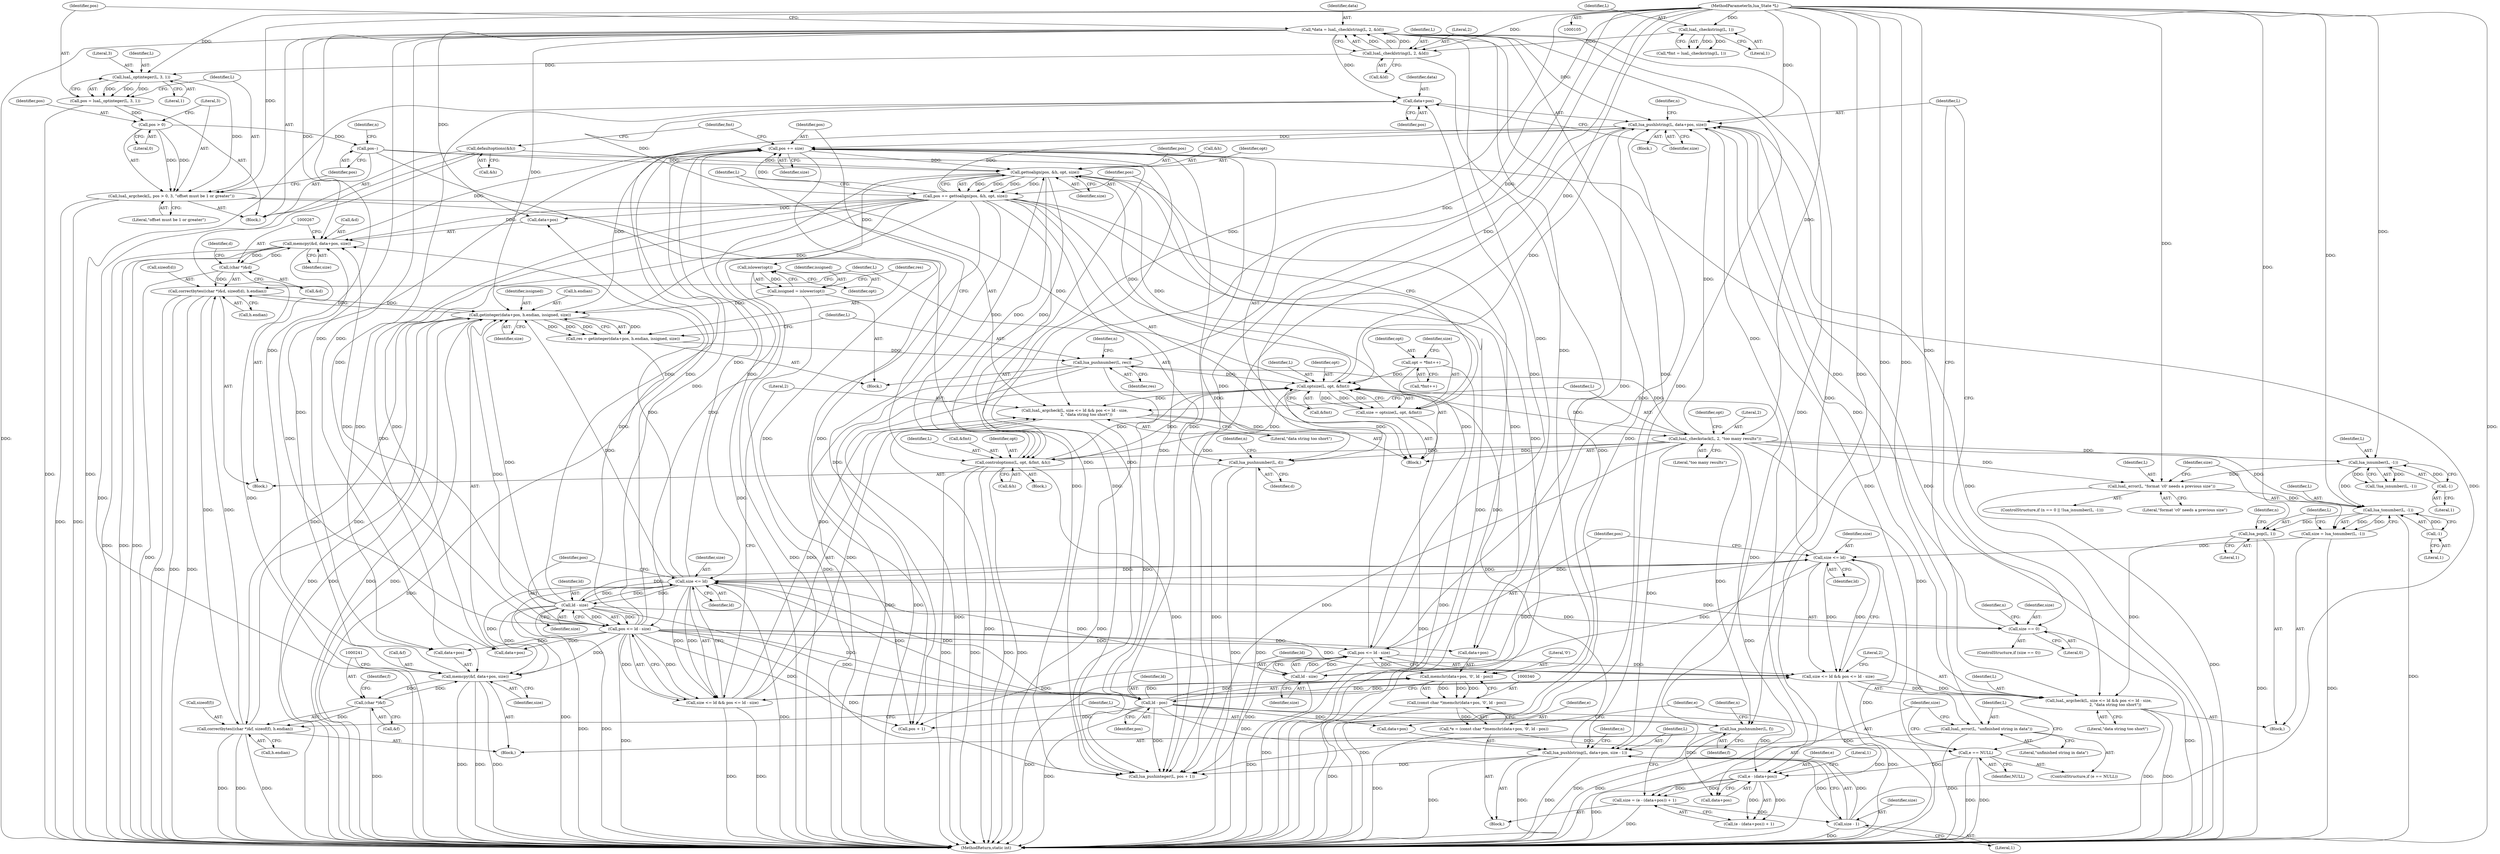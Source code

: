 digraph "0_redis_e89086e09a38cc6713bcd4b9c29abf92cf393936@pointer" {
"1000327" [label="(Call,data+pos)"];
"1000117" [label="(Call,*data = luaL_checklstring(L, 2, &ld))"];
"1000119" [label="(Call,luaL_checklstring(L, 2, &ld))"];
"1000112" [label="(Call,luaL_checkstring(L, 1))"];
"1000106" [label="(MethodParameterIn,lua_State *L)"];
"1000318" [label="(Call,pos <= ld - size)"];
"1000165" [label="(Call,pos += gettoalign(pos, &h, opt, size))"];
"1000167" [label="(Call,gettoalign(pos, &h, opt, size))"];
"1000138" [label="(Call,pos--)"];
"1000133" [label="(Call,pos > 0)"];
"1000125" [label="(Call,pos = luaL_optinteger(L, 3, 1))"];
"1000127" [label="(Call,luaL_optinteger(L, 3, 1))"];
"1000384" [label="(Call,pos += size)"];
"1000211" [label="(Call,getinteger(data+pos, h.endian, issigned, size))"];
"1000179" [label="(Call,pos <= ld - size)"];
"1000181" [label="(Call,ld - size)"];
"1000176" [label="(Call,size <= ld)"];
"1000346" [label="(Call,ld - pos)"];
"1000320" [label="(Call,ld - size)"];
"1000315" [label="(Call,size <= ld)"];
"1000301" [label="(Call,size = lua_tonumber(L, -1))"];
"1000303" [label="(Call,lua_tonumber(L, -1))"];
"1000186" [label="(Call,luaL_checkstack(L, 2, \"too many results\"))"];
"1000173" [label="(Call,luaL_argcheck(L, size <= ld && pos <= ld - size,\n                   2, \"data string too short\"))"];
"1000160" [label="(Call,optsize(L, opt, &fmt))"];
"1000325" [label="(Call,lua_pushlstring(L, data+pos, size))"];
"1000312" [label="(Call,luaL_argcheck(L, size <= ld && pos <= ld - size,\n                           2, \"data string too short\"))"];
"1000307" [label="(Call,lua_pop(L, 1))"];
"1000314" [label="(Call,size <= ld && pos <= ld - size)"];
"1000175" [label="(Call,size <= ld && pos <= ld - size)"];
"1000284" [label="(Call,size == 0)"];
"1000220" [label="(Call,lua_pushnumber(L, res))"];
"1000209" [label="(Call,res = getinteger(data+pos, h.endian, issigned, size))"];
"1000131" [label="(Call,luaL_argcheck(L, pos > 0, 3, \"offset must be 1 or greater\"))"];
"1000377" [label="(Call,controloptions(L, opt, &fmt, &h))"];
"1000249" [label="(Call,lua_pushnumber(L, f))"];
"1000365" [label="(Call,lua_pushlstring(L, data+pos, size - 1))"];
"1000353" [label="(Call,luaL_error(L, \"unfinished string in data\"))"];
"1000370" [label="(Call,size - 1)"];
"1000356" [label="(Call,size = (e - (data+pos)) + 1)"];
"1000359" [label="(Call,e - (data+pos))"];
"1000350" [label="(Call,e == NULL)"];
"1000337" [label="(Call,*e = (const char *)memchr(data+pos, '\0', ld - pos))"];
"1000339" [label="(Call,(const char *)memchr(data+pos, '\0', ld - pos))"];
"1000341" [label="(Call,memchr(data+pos, '\0', ld - pos))"];
"1000275" [label="(Call,lua_pushnumber(L, d))"];
"1000152" [label="(Call,opt = *fmt++)"];
"1000298" [label="(Call,luaL_error(L, \"format 'c0' needs a previous size\"))"];
"1000294" [label="(Call,lua_isnumber(L, -1))"];
"1000296" [label="(Call,-1)"];
"1000305" [label="(Call,-1)"];
"1000265" [label="(Call,correctbytes((char *)&d, sizeof(d), h.endian))"];
"1000266" [label="(Call,(char *)&d)"];
"1000258" [label="(Call,memcpy(&d, data+pos, size))"];
"1000239" [label="(Call,correctbytes((char *)&f, sizeof(f), h.endian))"];
"1000240" [label="(Call,(char *)&f)"];
"1000232" [label="(Call,memcpy(&f, data+pos, size))"];
"1000204" [label="(Call,issigned = islower(opt))"];
"1000206" [label="(Call,islower(opt))"];
"1000144" [label="(Call,defaultoptions(&h))"];
"1000158" [label="(Call,size = optsize(L, opt, &fmt))"];
"1000249" [label="(Call,lua_pushnumber(L, f))"];
"1000365" [label="(Call,lua_pushlstring(L, data+pos, size - 1))"];
"1000189" [label="(Literal,\"too many results\")"];
"1000265" [label="(Call,correctbytes((char *)&d, sizeof(d), h.endian))"];
"1000326" [label="(Identifier,L)"];
"1000382" [label="(Call,&h)"];
"1000117" [label="(Call,*data = luaL_checklstring(L, 2, &ld))"];
"1000308" [label="(Identifier,L)"];
"1000235" [label="(Call,data+pos)"];
"1000114" [label="(Literal,1)"];
"1000288" [label="(ControlStructure,if (n == 0 || !lua_isnumber(L, -1)))"];
"1000298" [label="(Call,luaL_error(L, \"format 'c0' needs a previous size\"))"];
"1000120" [label="(Identifier,L)"];
"1000371" [label="(Identifier,size)"];
"1000286" [label="(Literal,0)"];
"1000180" [label="(Identifier,pos)"];
"1000295" [label="(Identifier,L)"];
"1000127" [label="(Call,luaL_optinteger(L, 3, 1))"];
"1000293" [label="(Call,!lua_isnumber(L, -1))"];
"1000207" [label="(Identifier,opt)"];
"1000230" [label="(Block,)"];
"1000191" [label="(Identifier,opt)"];
"1000304" [label="(Identifier,L)"];
"1000137" [label="(Literal,\"offset must be 1 or greater\")"];
"1000176" [label="(Call,size <= ld)"];
"1000187" [label="(Identifier,L)"];
"1000131" [label="(Call,luaL_argcheck(L, pos > 0, 3, \"offset must be 1 or greater\"))"];
"1000345" [label="(Literal,'\0')"];
"1000128" [label="(Identifier,L)"];
"1000377" [label="(Call,controloptions(L, opt, &fmt, &h))"];
"1000175" [label="(Call,size <= ld && pos <= ld - size)"];
"1000352" [label="(Identifier,NULL)"];
"1000161" [label="(Identifier,L)"];
"1000158" [label="(Call,size = optsize(L, opt, &fmt))"];
"1000313" [label="(Identifier,L)"];
"1000360" [label="(Identifier,e)"];
"1000218" [label="(Identifier,issigned)"];
"1000134" [label="(Identifier,pos)"];
"1000271" [label="(Identifier,d)"];
"1000330" [label="(Identifier,size)"];
"1000139" [label="(Identifier,pos)"];
"1000122" [label="(Call,&ld)"];
"1000154" [label="(Call,*fmt++)"];
"1000162" [label="(Identifier,opt)"];
"1000314" [label="(Call,size <= ld && pos <= ld - size)"];
"1000309" [label="(Literal,1)"];
"1000153" [label="(Identifier,opt)"];
"1000188" [label="(Literal,2)"];
"1000361" [label="(Call,data+pos)"];
"1000285" [label="(Identifier,size)"];
"1000307" [label="(Call,lua_pop(L, 1))"];
"1000206" [label="(Call,islower(opt))"];
"1000277" [label="(Identifier,d)"];
"1000125" [label="(Call,pos = luaL_optinteger(L, 3, 1))"];
"1000204" [label="(Call,issigned = islower(opt))"];
"1000359" [label="(Call,e - (data+pos))"];
"1000182" [label="(Identifier,ld)"];
"1000179" [label="(Call,pos <= ld - size)"];
"1000302" [label="(Identifier,size)"];
"1000232" [label="(Call,memcpy(&f, data+pos, size))"];
"1000136" [label="(Literal,3)"];
"1000356" [label="(Call,size = (e - (data+pos)) + 1)"];
"1000297" [label="(Literal,1)"];
"1000144" [label="(Call,defaultoptions(&h))"];
"1000266" [label="(Call,(char *)&d)"];
"1000275" [label="(Call,lua_pushnumber(L, d))"];
"1000212" [label="(Call,data+pos)"];
"1000354" [label="(Identifier,L)"];
"1000174" [label="(Identifier,L)"];
"1000205" [label="(Identifier,issigned)"];
"1000253" [label="(Identifier,n)"];
"1000311" [label="(Identifier,n)"];
"1000256" [label="(Block,)"];
"1000118" [label="(Identifier,data)"];
"1000178" [label="(Identifier,ld)"];
"1000319" [label="(Identifier,pos)"];
"1000323" [label="(Literal,2)"];
"1000173" [label="(Call,luaL_argcheck(L, size <= ld && pos <= ld - size,\n                   2, \"data string too short\"))"];
"1000346" [label="(Call,ld - pos)"];
"1000322" [label="(Identifier,size)"];
"1000150" [label="(Block,)"];
"1000389" [label="(Call,pos + 1)"];
"1000370" [label="(Call,size - 1)"];
"1000112" [label="(Call,luaL_checkstring(L, 1))"];
"1000349" [label="(ControlStructure,if (e == NULL))"];
"1000366" [label="(Identifier,L)"];
"1000159" [label="(Identifier,size)"];
"1000165" [label="(Call,pos += gettoalign(pos, &h, opt, size))"];
"1000246" [label="(Call,h.endian)"];
"1000238" [label="(Identifier,size)"];
"1000224" [label="(Identifier,n)"];
"1000172" [label="(Identifier,size)"];
"1000222" [label="(Identifier,res)"];
"1000259" [label="(Call,&d)"];
"1000353" [label="(Call,luaL_error(L, \"unfinished string in data\"))"];
"1000209" [label="(Call,res = getinteger(data+pos, h.endian, issigned, size))"];
"1000329" [label="(Identifier,pos)"];
"1000357" [label="(Identifier,size)"];
"1000351" [label="(Identifier,e)"];
"1000169" [label="(Call,&h)"];
"1000160" [label="(Call,optsize(L, opt, &fmt))"];
"1000386" [label="(Identifier,size)"];
"1000126" [label="(Identifier,pos)"];
"1000132" [label="(Identifier,L)"];
"1000324" [label="(Literal,\"data string too short\")"];
"1000268" [label="(Call,&d)"];
"1000130" [label="(Literal,1)"];
"1000385" [label="(Identifier,pos)"];
"1000184" [label="(Literal,2)"];
"1000312" [label="(Call,luaL_argcheck(L, size <= ld && pos <= ld - size,\n                           2, \"data string too short\"))"];
"1000142" [label="(Identifier,n)"];
"1000279" [label="(Identifier,n)"];
"1000355" [label="(Literal,\"unfinished string in data\")"];
"1000244" [label="(Call,sizeof(f))"];
"1000106" [label="(MethodParameterIn,lua_State *L)"];
"1000315" [label="(Call,size <= ld)"];
"1000332" [label="(Identifier,n)"];
"1000221" [label="(Identifier,L)"];
"1000299" [label="(Identifier,L)"];
"1000264" [label="(Identifier,size)"];
"1000110" [label="(Call,*fmt = luaL_checkstring(L, 1))"];
"1000166" [label="(Identifier,pos)"];
"1000325" [label="(Call,lua_pushlstring(L, data+pos, size))"];
"1000380" [label="(Call,&fmt)"];
"1000270" [label="(Call,sizeof(d))"];
"1000240" [label="(Call,(char *)&f)"];
"1000133" [label="(Call,pos > 0)"];
"1000113" [label="(Identifier,L)"];
"1000396" [label="(MethodReturn,static int)"];
"1000328" [label="(Identifier,data)"];
"1000379" [label="(Identifier,opt)"];
"1000276" [label="(Identifier,L)"];
"1000387" [label="(Call,lua_pushinteger(L, pos + 1))"];
"1000129" [label="(Literal,3)"];
"1000300" [label="(Literal,\"format 'c0' needs a previous size\")"];
"1000186" [label="(Call,luaL_checkstack(L, 2, \"too many results\"))"];
"1000342" [label="(Call,data+pos)"];
"1000320" [label="(Call,ld - size)"];
"1000211" [label="(Call,getinteger(data+pos, h.endian, issigned, size))"];
"1000272" [label="(Call,h.endian)"];
"1000294" [label="(Call,lua_isnumber(L, -1))"];
"1000335" [label="(Block,)"];
"1000239" [label="(Call,correctbytes((char *)&f, sizeof(f), h.endian))"];
"1000192" [label="(Block,)"];
"1000183" [label="(Identifier,size)"];
"1000348" [label="(Identifier,pos)"];
"1000210" [label="(Identifier,res)"];
"1000317" [label="(Identifier,ld)"];
"1000107" [label="(Block,)"];
"1000185" [label="(Literal,\"data string too short\")"];
"1000364" [label="(Literal,1)"];
"1000177" [label="(Identifier,size)"];
"1000233" [label="(Call,&f)"];
"1000296" [label="(Call,-1)"];
"1000316" [label="(Identifier,size)"];
"1000171" [label="(Identifier,opt)"];
"1000202" [label="(Block,)"];
"1000338" [label="(Identifier,e)"];
"1000305" [label="(Call,-1)"];
"1000327" [label="(Call,data+pos)"];
"1000283" [label="(ControlStructure,if (size == 0))"];
"1000220" [label="(Call,lua_pushnumber(L, res))"];
"1000138" [label="(Call,pos--)"];
"1000219" [label="(Identifier,size)"];
"1000145" [label="(Call,&h)"];
"1000291" [label="(Identifier,n)"];
"1000163" [label="(Call,&fmt)"];
"1000303" [label="(Call,lua_tonumber(L, -1))"];
"1000242" [label="(Call,&f)"];
"1000347" [label="(Identifier,ld)"];
"1000167" [label="(Call,gettoalign(pos, &h, opt, size))"];
"1000251" [label="(Identifier,f)"];
"1000119" [label="(Call,luaL_checklstring(L, 2, &ld))"];
"1000284" [label="(Call,size == 0)"];
"1000258" [label="(Call,memcpy(&d, data+pos, size))"];
"1000135" [label="(Literal,0)"];
"1000168" [label="(Identifier,pos)"];
"1000301" [label="(Call,size = lua_tonumber(L, -1))"];
"1000318" [label="(Call,pos <= ld - size)"];
"1000152" [label="(Call,opt = *fmt++)"];
"1000306" [label="(Literal,1)"];
"1000367" [label="(Call,data+pos)"];
"1000282" [label="(Block,)"];
"1000149" [label="(Identifier,fmt)"];
"1000287" [label="(Block,)"];
"1000339" [label="(Call,(const char *)memchr(data+pos, '\0', ld - pos))"];
"1000350" [label="(Call,e == NULL)"];
"1000378" [label="(Identifier,L)"];
"1000358" [label="(Call,(e - (data+pos)) + 1)"];
"1000372" [label="(Literal,1)"];
"1000337" [label="(Call,*e = (const char *)memchr(data+pos, '\0', ld - pos))"];
"1000261" [label="(Call,data+pos)"];
"1000341" [label="(Call,memchr(data+pos, '\0', ld - pos))"];
"1000181" [label="(Call,ld - size)"];
"1000321" [label="(Identifier,ld)"];
"1000384" [label="(Call,pos += size)"];
"1000245" [label="(Identifier,f)"];
"1000250" [label="(Identifier,L)"];
"1000215" [label="(Call,h.endian)"];
"1000374" [label="(Identifier,n)"];
"1000121" [label="(Literal,2)"];
"1000327" -> "1000325"  [label="AST: "];
"1000327" -> "1000329"  [label="CFG: "];
"1000328" -> "1000327"  [label="AST: "];
"1000329" -> "1000327"  [label="AST: "];
"1000330" -> "1000327"  [label="CFG: "];
"1000327" -> "1000396"  [label="DDG: "];
"1000117" -> "1000327"  [label="DDG: "];
"1000318" -> "1000327"  [label="DDG: "];
"1000165" -> "1000327"  [label="DDG: "];
"1000179" -> "1000327"  [label="DDG: "];
"1000117" -> "1000107"  [label="AST: "];
"1000117" -> "1000119"  [label="CFG: "];
"1000118" -> "1000117"  [label="AST: "];
"1000119" -> "1000117"  [label="AST: "];
"1000126" -> "1000117"  [label="CFG: "];
"1000117" -> "1000396"  [label="DDG: "];
"1000117" -> "1000396"  [label="DDG: "];
"1000119" -> "1000117"  [label="DDG: "];
"1000119" -> "1000117"  [label="DDG: "];
"1000119" -> "1000117"  [label="DDG: "];
"1000117" -> "1000211"  [label="DDG: "];
"1000117" -> "1000212"  [label="DDG: "];
"1000117" -> "1000232"  [label="DDG: "];
"1000117" -> "1000235"  [label="DDG: "];
"1000117" -> "1000258"  [label="DDG: "];
"1000117" -> "1000261"  [label="DDG: "];
"1000117" -> "1000325"  [label="DDG: "];
"1000117" -> "1000341"  [label="DDG: "];
"1000117" -> "1000342"  [label="DDG: "];
"1000117" -> "1000359"  [label="DDG: "];
"1000117" -> "1000361"  [label="DDG: "];
"1000117" -> "1000365"  [label="DDG: "];
"1000117" -> "1000367"  [label="DDG: "];
"1000119" -> "1000122"  [label="CFG: "];
"1000120" -> "1000119"  [label="AST: "];
"1000121" -> "1000119"  [label="AST: "];
"1000122" -> "1000119"  [label="AST: "];
"1000119" -> "1000396"  [label="DDG: "];
"1000112" -> "1000119"  [label="DDG: "];
"1000106" -> "1000119"  [label="DDG: "];
"1000119" -> "1000127"  [label="DDG: "];
"1000112" -> "1000110"  [label="AST: "];
"1000112" -> "1000114"  [label="CFG: "];
"1000113" -> "1000112"  [label="AST: "];
"1000114" -> "1000112"  [label="AST: "];
"1000110" -> "1000112"  [label="CFG: "];
"1000112" -> "1000110"  [label="DDG: "];
"1000112" -> "1000110"  [label="DDG: "];
"1000106" -> "1000112"  [label="DDG: "];
"1000106" -> "1000105"  [label="AST: "];
"1000106" -> "1000396"  [label="DDG: "];
"1000106" -> "1000127"  [label="DDG: "];
"1000106" -> "1000131"  [label="DDG: "];
"1000106" -> "1000160"  [label="DDG: "];
"1000106" -> "1000173"  [label="DDG: "];
"1000106" -> "1000186"  [label="DDG: "];
"1000106" -> "1000220"  [label="DDG: "];
"1000106" -> "1000249"  [label="DDG: "];
"1000106" -> "1000275"  [label="DDG: "];
"1000106" -> "1000294"  [label="DDG: "];
"1000106" -> "1000298"  [label="DDG: "];
"1000106" -> "1000303"  [label="DDG: "];
"1000106" -> "1000307"  [label="DDG: "];
"1000106" -> "1000312"  [label="DDG: "];
"1000106" -> "1000325"  [label="DDG: "];
"1000106" -> "1000353"  [label="DDG: "];
"1000106" -> "1000365"  [label="DDG: "];
"1000106" -> "1000377"  [label="DDG: "];
"1000106" -> "1000387"  [label="DDG: "];
"1000318" -> "1000314"  [label="AST: "];
"1000318" -> "1000320"  [label="CFG: "];
"1000319" -> "1000318"  [label="AST: "];
"1000320" -> "1000318"  [label="AST: "];
"1000314" -> "1000318"  [label="CFG: "];
"1000318" -> "1000396"  [label="DDG: "];
"1000318" -> "1000314"  [label="DDG: "];
"1000318" -> "1000314"  [label="DDG: "];
"1000165" -> "1000318"  [label="DDG: "];
"1000179" -> "1000318"  [label="DDG: "];
"1000320" -> "1000318"  [label="DDG: "];
"1000320" -> "1000318"  [label="DDG: "];
"1000318" -> "1000325"  [label="DDG: "];
"1000318" -> "1000384"  [label="DDG: "];
"1000318" -> "1000387"  [label="DDG: "];
"1000318" -> "1000389"  [label="DDG: "];
"1000165" -> "1000150"  [label="AST: "];
"1000165" -> "1000167"  [label="CFG: "];
"1000166" -> "1000165"  [label="AST: "];
"1000167" -> "1000165"  [label="AST: "];
"1000174" -> "1000165"  [label="CFG: "];
"1000165" -> "1000396"  [label="DDG: "];
"1000167" -> "1000165"  [label="DDG: "];
"1000167" -> "1000165"  [label="DDG: "];
"1000167" -> "1000165"  [label="DDG: "];
"1000167" -> "1000165"  [label="DDG: "];
"1000165" -> "1000179"  [label="DDG: "];
"1000165" -> "1000211"  [label="DDG: "];
"1000165" -> "1000212"  [label="DDG: "];
"1000165" -> "1000232"  [label="DDG: "];
"1000165" -> "1000235"  [label="DDG: "];
"1000165" -> "1000258"  [label="DDG: "];
"1000165" -> "1000261"  [label="DDG: "];
"1000165" -> "1000325"  [label="DDG: "];
"1000165" -> "1000341"  [label="DDG: "];
"1000165" -> "1000342"  [label="DDG: "];
"1000165" -> "1000346"  [label="DDG: "];
"1000165" -> "1000384"  [label="DDG: "];
"1000165" -> "1000387"  [label="DDG: "];
"1000165" -> "1000389"  [label="DDG: "];
"1000167" -> "1000172"  [label="CFG: "];
"1000168" -> "1000167"  [label="AST: "];
"1000169" -> "1000167"  [label="AST: "];
"1000171" -> "1000167"  [label="AST: "];
"1000172" -> "1000167"  [label="AST: "];
"1000167" -> "1000396"  [label="DDG: "];
"1000167" -> "1000396"  [label="DDG: "];
"1000138" -> "1000167"  [label="DDG: "];
"1000384" -> "1000167"  [label="DDG: "];
"1000377" -> "1000167"  [label="DDG: "];
"1000144" -> "1000167"  [label="DDG: "];
"1000160" -> "1000167"  [label="DDG: "];
"1000158" -> "1000167"  [label="DDG: "];
"1000167" -> "1000176"  [label="DDG: "];
"1000167" -> "1000206"  [label="DDG: "];
"1000167" -> "1000377"  [label="DDG: "];
"1000167" -> "1000377"  [label="DDG: "];
"1000138" -> "1000107"  [label="AST: "];
"1000138" -> "1000139"  [label="CFG: "];
"1000139" -> "1000138"  [label="AST: "];
"1000142" -> "1000138"  [label="CFG: "];
"1000133" -> "1000138"  [label="DDG: "];
"1000138" -> "1000387"  [label="DDG: "];
"1000138" -> "1000389"  [label="DDG: "];
"1000133" -> "1000131"  [label="AST: "];
"1000133" -> "1000135"  [label="CFG: "];
"1000134" -> "1000133"  [label="AST: "];
"1000135" -> "1000133"  [label="AST: "];
"1000136" -> "1000133"  [label="CFG: "];
"1000133" -> "1000131"  [label="DDG: "];
"1000133" -> "1000131"  [label="DDG: "];
"1000125" -> "1000133"  [label="DDG: "];
"1000125" -> "1000107"  [label="AST: "];
"1000125" -> "1000127"  [label="CFG: "];
"1000126" -> "1000125"  [label="AST: "];
"1000127" -> "1000125"  [label="AST: "];
"1000132" -> "1000125"  [label="CFG: "];
"1000125" -> "1000396"  [label="DDG: "];
"1000127" -> "1000125"  [label="DDG: "];
"1000127" -> "1000125"  [label="DDG: "];
"1000127" -> "1000125"  [label="DDG: "];
"1000127" -> "1000130"  [label="CFG: "];
"1000128" -> "1000127"  [label="AST: "];
"1000129" -> "1000127"  [label="AST: "];
"1000130" -> "1000127"  [label="AST: "];
"1000127" -> "1000131"  [label="DDG: "];
"1000384" -> "1000150"  [label="AST: "];
"1000384" -> "1000386"  [label="CFG: "];
"1000385" -> "1000384"  [label="AST: "];
"1000386" -> "1000384"  [label="AST: "];
"1000149" -> "1000384"  [label="CFG: "];
"1000384" -> "1000396"  [label="DDG: "];
"1000211" -> "1000384"  [label="DDG: "];
"1000232" -> "1000384"  [label="DDG: "];
"1000258" -> "1000384"  [label="DDG: "];
"1000325" -> "1000384"  [label="DDG: "];
"1000176" -> "1000384"  [label="DDG: "];
"1000181" -> "1000384"  [label="DDG: "];
"1000370" -> "1000384"  [label="DDG: "];
"1000179" -> "1000384"  [label="DDG: "];
"1000346" -> "1000384"  [label="DDG: "];
"1000384" -> "1000387"  [label="DDG: "];
"1000384" -> "1000389"  [label="DDG: "];
"1000211" -> "1000209"  [label="AST: "];
"1000211" -> "1000219"  [label="CFG: "];
"1000212" -> "1000211"  [label="AST: "];
"1000215" -> "1000211"  [label="AST: "];
"1000218" -> "1000211"  [label="AST: "];
"1000219" -> "1000211"  [label="AST: "];
"1000209" -> "1000211"  [label="CFG: "];
"1000211" -> "1000396"  [label="DDG: "];
"1000211" -> "1000396"  [label="DDG: "];
"1000211" -> "1000396"  [label="DDG: "];
"1000211" -> "1000396"  [label="DDG: "];
"1000211" -> "1000209"  [label="DDG: "];
"1000211" -> "1000209"  [label="DDG: "];
"1000211" -> "1000209"  [label="DDG: "];
"1000211" -> "1000209"  [label="DDG: "];
"1000179" -> "1000211"  [label="DDG: "];
"1000265" -> "1000211"  [label="DDG: "];
"1000239" -> "1000211"  [label="DDG: "];
"1000204" -> "1000211"  [label="DDG: "];
"1000176" -> "1000211"  [label="DDG: "];
"1000181" -> "1000211"  [label="DDG: "];
"1000211" -> "1000239"  [label="DDG: "];
"1000211" -> "1000265"  [label="DDG: "];
"1000179" -> "1000175"  [label="AST: "];
"1000179" -> "1000181"  [label="CFG: "];
"1000180" -> "1000179"  [label="AST: "];
"1000181" -> "1000179"  [label="AST: "];
"1000175" -> "1000179"  [label="CFG: "];
"1000179" -> "1000396"  [label="DDG: "];
"1000179" -> "1000175"  [label="DDG: "];
"1000179" -> "1000175"  [label="DDG: "];
"1000181" -> "1000179"  [label="DDG: "];
"1000181" -> "1000179"  [label="DDG: "];
"1000179" -> "1000212"  [label="DDG: "];
"1000179" -> "1000232"  [label="DDG: "];
"1000179" -> "1000235"  [label="DDG: "];
"1000179" -> "1000258"  [label="DDG: "];
"1000179" -> "1000261"  [label="DDG: "];
"1000179" -> "1000325"  [label="DDG: "];
"1000179" -> "1000341"  [label="DDG: "];
"1000179" -> "1000342"  [label="DDG: "];
"1000179" -> "1000346"  [label="DDG: "];
"1000179" -> "1000387"  [label="DDG: "];
"1000179" -> "1000389"  [label="DDG: "];
"1000181" -> "1000183"  [label="CFG: "];
"1000182" -> "1000181"  [label="AST: "];
"1000183" -> "1000181"  [label="AST: "];
"1000181" -> "1000396"  [label="DDG: "];
"1000181" -> "1000396"  [label="DDG: "];
"1000181" -> "1000176"  [label="DDG: "];
"1000176" -> "1000181"  [label="DDG: "];
"1000176" -> "1000181"  [label="DDG: "];
"1000181" -> "1000232"  [label="DDG: "];
"1000181" -> "1000258"  [label="DDG: "];
"1000181" -> "1000284"  [label="DDG: "];
"1000181" -> "1000315"  [label="DDG: "];
"1000181" -> "1000346"  [label="DDG: "];
"1000176" -> "1000175"  [label="AST: "];
"1000176" -> "1000178"  [label="CFG: "];
"1000177" -> "1000176"  [label="AST: "];
"1000178" -> "1000176"  [label="AST: "];
"1000180" -> "1000176"  [label="CFG: "];
"1000175" -> "1000176"  [label="CFG: "];
"1000176" -> "1000396"  [label="DDG: "];
"1000176" -> "1000396"  [label="DDG: "];
"1000176" -> "1000175"  [label="DDG: "];
"1000176" -> "1000175"  [label="DDG: "];
"1000346" -> "1000176"  [label="DDG: "];
"1000320" -> "1000176"  [label="DDG: "];
"1000315" -> "1000176"  [label="DDG: "];
"1000176" -> "1000232"  [label="DDG: "];
"1000176" -> "1000258"  [label="DDG: "];
"1000176" -> "1000284"  [label="DDG: "];
"1000176" -> "1000315"  [label="DDG: "];
"1000176" -> "1000346"  [label="DDG: "];
"1000346" -> "1000341"  [label="AST: "];
"1000346" -> "1000348"  [label="CFG: "];
"1000347" -> "1000346"  [label="AST: "];
"1000348" -> "1000346"  [label="AST: "];
"1000341" -> "1000346"  [label="CFG: "];
"1000346" -> "1000396"  [label="DDG: "];
"1000346" -> "1000341"  [label="DDG: "];
"1000346" -> "1000341"  [label="DDG: "];
"1000346" -> "1000359"  [label="DDG: "];
"1000346" -> "1000361"  [label="DDG: "];
"1000346" -> "1000365"  [label="DDG: "];
"1000346" -> "1000367"  [label="DDG: "];
"1000346" -> "1000387"  [label="DDG: "];
"1000346" -> "1000389"  [label="DDG: "];
"1000320" -> "1000322"  [label="CFG: "];
"1000321" -> "1000320"  [label="AST: "];
"1000322" -> "1000320"  [label="AST: "];
"1000320" -> "1000396"  [label="DDG: "];
"1000315" -> "1000320"  [label="DDG: "];
"1000315" -> "1000320"  [label="DDG: "];
"1000320" -> "1000325"  [label="DDG: "];
"1000315" -> "1000314"  [label="AST: "];
"1000315" -> "1000317"  [label="CFG: "];
"1000316" -> "1000315"  [label="AST: "];
"1000317" -> "1000315"  [label="AST: "];
"1000319" -> "1000315"  [label="CFG: "];
"1000314" -> "1000315"  [label="CFG: "];
"1000315" -> "1000396"  [label="DDG: "];
"1000315" -> "1000314"  [label="DDG: "];
"1000315" -> "1000314"  [label="DDG: "];
"1000301" -> "1000315"  [label="DDG: "];
"1000315" -> "1000325"  [label="DDG: "];
"1000301" -> "1000287"  [label="AST: "];
"1000301" -> "1000303"  [label="CFG: "];
"1000302" -> "1000301"  [label="AST: "];
"1000303" -> "1000301"  [label="AST: "];
"1000308" -> "1000301"  [label="CFG: "];
"1000301" -> "1000396"  [label="DDG: "];
"1000303" -> "1000301"  [label="DDG: "];
"1000303" -> "1000301"  [label="DDG: "];
"1000303" -> "1000305"  [label="CFG: "];
"1000304" -> "1000303"  [label="AST: "];
"1000305" -> "1000303"  [label="AST: "];
"1000303" -> "1000396"  [label="DDG: "];
"1000186" -> "1000303"  [label="DDG: "];
"1000298" -> "1000303"  [label="DDG: "];
"1000294" -> "1000303"  [label="DDG: "];
"1000305" -> "1000303"  [label="DDG: "];
"1000303" -> "1000307"  [label="DDG: "];
"1000186" -> "1000150"  [label="AST: "];
"1000186" -> "1000189"  [label="CFG: "];
"1000187" -> "1000186"  [label="AST: "];
"1000188" -> "1000186"  [label="AST: "];
"1000189" -> "1000186"  [label="AST: "];
"1000191" -> "1000186"  [label="CFG: "];
"1000186" -> "1000396"  [label="DDG: "];
"1000186" -> "1000160"  [label="DDG: "];
"1000173" -> "1000186"  [label="DDG: "];
"1000186" -> "1000220"  [label="DDG: "];
"1000186" -> "1000249"  [label="DDG: "];
"1000186" -> "1000275"  [label="DDG: "];
"1000186" -> "1000294"  [label="DDG: "];
"1000186" -> "1000298"  [label="DDG: "];
"1000186" -> "1000325"  [label="DDG: "];
"1000186" -> "1000353"  [label="DDG: "];
"1000186" -> "1000365"  [label="DDG: "];
"1000186" -> "1000377"  [label="DDG: "];
"1000186" -> "1000387"  [label="DDG: "];
"1000173" -> "1000150"  [label="AST: "];
"1000173" -> "1000185"  [label="CFG: "];
"1000174" -> "1000173"  [label="AST: "];
"1000175" -> "1000173"  [label="AST: "];
"1000184" -> "1000173"  [label="AST: "];
"1000185" -> "1000173"  [label="AST: "];
"1000187" -> "1000173"  [label="CFG: "];
"1000173" -> "1000396"  [label="DDG: "];
"1000173" -> "1000396"  [label="DDG: "];
"1000160" -> "1000173"  [label="DDG: "];
"1000175" -> "1000173"  [label="DDG: "];
"1000175" -> "1000173"  [label="DDG: "];
"1000160" -> "1000158"  [label="AST: "];
"1000160" -> "1000163"  [label="CFG: "];
"1000161" -> "1000160"  [label="AST: "];
"1000162" -> "1000160"  [label="AST: "];
"1000163" -> "1000160"  [label="AST: "];
"1000158" -> "1000160"  [label="CFG: "];
"1000160" -> "1000396"  [label="DDG: "];
"1000160" -> "1000158"  [label="DDG: "];
"1000160" -> "1000158"  [label="DDG: "];
"1000160" -> "1000158"  [label="DDG: "];
"1000325" -> "1000160"  [label="DDG: "];
"1000220" -> "1000160"  [label="DDG: "];
"1000131" -> "1000160"  [label="DDG: "];
"1000377" -> "1000160"  [label="DDG: "];
"1000377" -> "1000160"  [label="DDG: "];
"1000249" -> "1000160"  [label="DDG: "];
"1000365" -> "1000160"  [label="DDG: "];
"1000275" -> "1000160"  [label="DDG: "];
"1000152" -> "1000160"  [label="DDG: "];
"1000160" -> "1000377"  [label="DDG: "];
"1000325" -> "1000282"  [label="AST: "];
"1000325" -> "1000330"  [label="CFG: "];
"1000326" -> "1000325"  [label="AST: "];
"1000330" -> "1000325"  [label="AST: "];
"1000332" -> "1000325"  [label="CFG: "];
"1000325" -> "1000396"  [label="DDG: "];
"1000325" -> "1000396"  [label="DDG: "];
"1000325" -> "1000396"  [label="DDG: "];
"1000312" -> "1000325"  [label="DDG: "];
"1000284" -> "1000325"  [label="DDG: "];
"1000325" -> "1000387"  [label="DDG: "];
"1000312" -> "1000287"  [label="AST: "];
"1000312" -> "1000324"  [label="CFG: "];
"1000313" -> "1000312"  [label="AST: "];
"1000314" -> "1000312"  [label="AST: "];
"1000323" -> "1000312"  [label="AST: "];
"1000324" -> "1000312"  [label="AST: "];
"1000326" -> "1000312"  [label="CFG: "];
"1000312" -> "1000396"  [label="DDG: "];
"1000312" -> "1000396"  [label="DDG: "];
"1000307" -> "1000312"  [label="DDG: "];
"1000314" -> "1000312"  [label="DDG: "];
"1000314" -> "1000312"  [label="DDG: "];
"1000307" -> "1000287"  [label="AST: "];
"1000307" -> "1000309"  [label="CFG: "];
"1000308" -> "1000307"  [label="AST: "];
"1000309" -> "1000307"  [label="AST: "];
"1000311" -> "1000307"  [label="CFG: "];
"1000307" -> "1000396"  [label="DDG: "];
"1000323" -> "1000314"  [label="CFG: "];
"1000314" -> "1000396"  [label="DDG: "];
"1000314" -> "1000396"  [label="DDG: "];
"1000314" -> "1000175"  [label="DDG: "];
"1000175" -> "1000314"  [label="DDG: "];
"1000184" -> "1000175"  [label="CFG: "];
"1000175" -> "1000396"  [label="DDG: "];
"1000175" -> "1000396"  [label="DDG: "];
"1000284" -> "1000283"  [label="AST: "];
"1000284" -> "1000286"  [label="CFG: "];
"1000285" -> "1000284"  [label="AST: "];
"1000286" -> "1000284"  [label="AST: "];
"1000291" -> "1000284"  [label="CFG: "];
"1000326" -> "1000284"  [label="CFG: "];
"1000284" -> "1000396"  [label="DDG: "];
"1000220" -> "1000202"  [label="AST: "];
"1000220" -> "1000222"  [label="CFG: "];
"1000221" -> "1000220"  [label="AST: "];
"1000222" -> "1000220"  [label="AST: "];
"1000224" -> "1000220"  [label="CFG: "];
"1000220" -> "1000396"  [label="DDG: "];
"1000220" -> "1000396"  [label="DDG: "];
"1000209" -> "1000220"  [label="DDG: "];
"1000220" -> "1000387"  [label="DDG: "];
"1000209" -> "1000202"  [label="AST: "];
"1000210" -> "1000209"  [label="AST: "];
"1000221" -> "1000209"  [label="CFG: "];
"1000209" -> "1000396"  [label="DDG: "];
"1000131" -> "1000107"  [label="AST: "];
"1000131" -> "1000137"  [label="CFG: "];
"1000132" -> "1000131"  [label="AST: "];
"1000136" -> "1000131"  [label="AST: "];
"1000137" -> "1000131"  [label="AST: "];
"1000139" -> "1000131"  [label="CFG: "];
"1000131" -> "1000396"  [label="DDG: "];
"1000131" -> "1000396"  [label="DDG: "];
"1000131" -> "1000387"  [label="DDG: "];
"1000377" -> "1000192"  [label="AST: "];
"1000377" -> "1000382"  [label="CFG: "];
"1000378" -> "1000377"  [label="AST: "];
"1000379" -> "1000377"  [label="AST: "];
"1000380" -> "1000377"  [label="AST: "];
"1000382" -> "1000377"  [label="AST: "];
"1000385" -> "1000377"  [label="CFG: "];
"1000377" -> "1000396"  [label="DDG: "];
"1000377" -> "1000396"  [label="DDG: "];
"1000377" -> "1000396"  [label="DDG: "];
"1000377" -> "1000396"  [label="DDG: "];
"1000377" -> "1000387"  [label="DDG: "];
"1000249" -> "1000230"  [label="AST: "];
"1000249" -> "1000251"  [label="CFG: "];
"1000250" -> "1000249"  [label="AST: "];
"1000251" -> "1000249"  [label="AST: "];
"1000253" -> "1000249"  [label="CFG: "];
"1000249" -> "1000396"  [label="DDG: "];
"1000249" -> "1000396"  [label="DDG: "];
"1000249" -> "1000387"  [label="DDG: "];
"1000365" -> "1000335"  [label="AST: "];
"1000365" -> "1000370"  [label="CFG: "];
"1000366" -> "1000365"  [label="AST: "];
"1000367" -> "1000365"  [label="AST: "];
"1000370" -> "1000365"  [label="AST: "];
"1000374" -> "1000365"  [label="CFG: "];
"1000365" -> "1000396"  [label="DDG: "];
"1000365" -> "1000396"  [label="DDG: "];
"1000365" -> "1000396"  [label="DDG: "];
"1000353" -> "1000365"  [label="DDG: "];
"1000370" -> "1000365"  [label="DDG: "];
"1000370" -> "1000365"  [label="DDG: "];
"1000365" -> "1000387"  [label="DDG: "];
"1000353" -> "1000349"  [label="AST: "];
"1000353" -> "1000355"  [label="CFG: "];
"1000354" -> "1000353"  [label="AST: "];
"1000355" -> "1000353"  [label="AST: "];
"1000357" -> "1000353"  [label="CFG: "];
"1000353" -> "1000396"  [label="DDG: "];
"1000370" -> "1000372"  [label="CFG: "];
"1000371" -> "1000370"  [label="AST: "];
"1000372" -> "1000370"  [label="AST: "];
"1000370" -> "1000396"  [label="DDG: "];
"1000356" -> "1000370"  [label="DDG: "];
"1000356" -> "1000335"  [label="AST: "];
"1000356" -> "1000358"  [label="CFG: "];
"1000357" -> "1000356"  [label="AST: "];
"1000358" -> "1000356"  [label="AST: "];
"1000366" -> "1000356"  [label="CFG: "];
"1000356" -> "1000396"  [label="DDG: "];
"1000359" -> "1000356"  [label="DDG: "];
"1000359" -> "1000356"  [label="DDG: "];
"1000359" -> "1000358"  [label="AST: "];
"1000359" -> "1000361"  [label="CFG: "];
"1000360" -> "1000359"  [label="AST: "];
"1000361" -> "1000359"  [label="AST: "];
"1000364" -> "1000359"  [label="CFG: "];
"1000359" -> "1000396"  [label="DDG: "];
"1000359" -> "1000358"  [label="DDG: "];
"1000359" -> "1000358"  [label="DDG: "];
"1000350" -> "1000359"  [label="DDG: "];
"1000350" -> "1000349"  [label="AST: "];
"1000350" -> "1000352"  [label="CFG: "];
"1000351" -> "1000350"  [label="AST: "];
"1000352" -> "1000350"  [label="AST: "];
"1000354" -> "1000350"  [label="CFG: "];
"1000357" -> "1000350"  [label="CFG: "];
"1000350" -> "1000396"  [label="DDG: "];
"1000350" -> "1000396"  [label="DDG: "];
"1000337" -> "1000350"  [label="DDG: "];
"1000337" -> "1000335"  [label="AST: "];
"1000337" -> "1000339"  [label="CFG: "];
"1000338" -> "1000337"  [label="AST: "];
"1000339" -> "1000337"  [label="AST: "];
"1000351" -> "1000337"  [label="CFG: "];
"1000337" -> "1000396"  [label="DDG: "];
"1000339" -> "1000337"  [label="DDG: "];
"1000339" -> "1000341"  [label="CFG: "];
"1000340" -> "1000339"  [label="AST: "];
"1000341" -> "1000339"  [label="AST: "];
"1000339" -> "1000396"  [label="DDG: "];
"1000341" -> "1000339"  [label="DDG: "];
"1000341" -> "1000339"  [label="DDG: "];
"1000341" -> "1000339"  [label="DDG: "];
"1000342" -> "1000341"  [label="AST: "];
"1000345" -> "1000341"  [label="AST: "];
"1000341" -> "1000396"  [label="DDG: "];
"1000275" -> "1000256"  [label="AST: "];
"1000275" -> "1000277"  [label="CFG: "];
"1000276" -> "1000275"  [label="AST: "];
"1000277" -> "1000275"  [label="AST: "];
"1000279" -> "1000275"  [label="CFG: "];
"1000275" -> "1000396"  [label="DDG: "];
"1000275" -> "1000396"  [label="DDG: "];
"1000275" -> "1000387"  [label="DDG: "];
"1000152" -> "1000150"  [label="AST: "];
"1000152" -> "1000154"  [label="CFG: "];
"1000153" -> "1000152"  [label="AST: "];
"1000154" -> "1000152"  [label="AST: "];
"1000159" -> "1000152"  [label="CFG: "];
"1000152" -> "1000396"  [label="DDG: "];
"1000298" -> "1000288"  [label="AST: "];
"1000298" -> "1000300"  [label="CFG: "];
"1000299" -> "1000298"  [label="AST: "];
"1000300" -> "1000298"  [label="AST: "];
"1000302" -> "1000298"  [label="CFG: "];
"1000298" -> "1000396"  [label="DDG: "];
"1000294" -> "1000298"  [label="DDG: "];
"1000294" -> "1000293"  [label="AST: "];
"1000294" -> "1000296"  [label="CFG: "];
"1000295" -> "1000294"  [label="AST: "];
"1000296" -> "1000294"  [label="AST: "];
"1000293" -> "1000294"  [label="CFG: "];
"1000294" -> "1000293"  [label="DDG: "];
"1000294" -> "1000293"  [label="DDG: "];
"1000296" -> "1000294"  [label="DDG: "];
"1000296" -> "1000297"  [label="CFG: "];
"1000297" -> "1000296"  [label="AST: "];
"1000305" -> "1000306"  [label="CFG: "];
"1000306" -> "1000305"  [label="AST: "];
"1000265" -> "1000256"  [label="AST: "];
"1000265" -> "1000272"  [label="CFG: "];
"1000266" -> "1000265"  [label="AST: "];
"1000270" -> "1000265"  [label="AST: "];
"1000272" -> "1000265"  [label="AST: "];
"1000276" -> "1000265"  [label="CFG: "];
"1000265" -> "1000396"  [label="DDG: "];
"1000265" -> "1000396"  [label="DDG: "];
"1000265" -> "1000396"  [label="DDG: "];
"1000265" -> "1000239"  [label="DDG: "];
"1000266" -> "1000265"  [label="DDG: "];
"1000239" -> "1000265"  [label="DDG: "];
"1000266" -> "1000268"  [label="CFG: "];
"1000267" -> "1000266"  [label="AST: "];
"1000268" -> "1000266"  [label="AST: "];
"1000271" -> "1000266"  [label="CFG: "];
"1000266" -> "1000396"  [label="DDG: "];
"1000266" -> "1000258"  [label="DDG: "];
"1000258" -> "1000266"  [label="DDG: "];
"1000258" -> "1000256"  [label="AST: "];
"1000258" -> "1000264"  [label="CFG: "];
"1000259" -> "1000258"  [label="AST: "];
"1000261" -> "1000258"  [label="AST: "];
"1000264" -> "1000258"  [label="AST: "];
"1000267" -> "1000258"  [label="CFG: "];
"1000258" -> "1000396"  [label="DDG: "];
"1000258" -> "1000396"  [label="DDG: "];
"1000258" -> "1000396"  [label="DDG: "];
"1000239" -> "1000230"  [label="AST: "];
"1000239" -> "1000246"  [label="CFG: "];
"1000240" -> "1000239"  [label="AST: "];
"1000244" -> "1000239"  [label="AST: "];
"1000246" -> "1000239"  [label="AST: "];
"1000250" -> "1000239"  [label="CFG: "];
"1000239" -> "1000396"  [label="DDG: "];
"1000239" -> "1000396"  [label="DDG: "];
"1000239" -> "1000396"  [label="DDG: "];
"1000240" -> "1000239"  [label="DDG: "];
"1000240" -> "1000242"  [label="CFG: "];
"1000241" -> "1000240"  [label="AST: "];
"1000242" -> "1000240"  [label="AST: "];
"1000245" -> "1000240"  [label="CFG: "];
"1000240" -> "1000396"  [label="DDG: "];
"1000240" -> "1000232"  [label="DDG: "];
"1000232" -> "1000240"  [label="DDG: "];
"1000232" -> "1000230"  [label="AST: "];
"1000232" -> "1000238"  [label="CFG: "];
"1000233" -> "1000232"  [label="AST: "];
"1000235" -> "1000232"  [label="AST: "];
"1000238" -> "1000232"  [label="AST: "];
"1000241" -> "1000232"  [label="CFG: "];
"1000232" -> "1000396"  [label="DDG: "];
"1000232" -> "1000396"  [label="DDG: "];
"1000232" -> "1000396"  [label="DDG: "];
"1000204" -> "1000202"  [label="AST: "];
"1000204" -> "1000206"  [label="CFG: "];
"1000205" -> "1000204"  [label="AST: "];
"1000206" -> "1000204"  [label="AST: "];
"1000210" -> "1000204"  [label="CFG: "];
"1000204" -> "1000396"  [label="DDG: "];
"1000206" -> "1000204"  [label="DDG: "];
"1000206" -> "1000207"  [label="CFG: "];
"1000207" -> "1000206"  [label="AST: "];
"1000206" -> "1000396"  [label="DDG: "];
"1000144" -> "1000107"  [label="AST: "];
"1000144" -> "1000145"  [label="CFG: "];
"1000145" -> "1000144"  [label="AST: "];
"1000149" -> "1000144"  [label="CFG: "];
"1000144" -> "1000396"  [label="DDG: "];
"1000144" -> "1000396"  [label="DDG: "];
"1000158" -> "1000150"  [label="AST: "];
"1000159" -> "1000158"  [label="AST: "];
"1000166" -> "1000158"  [label="CFG: "];
"1000158" -> "1000396"  [label="DDG: "];
}
